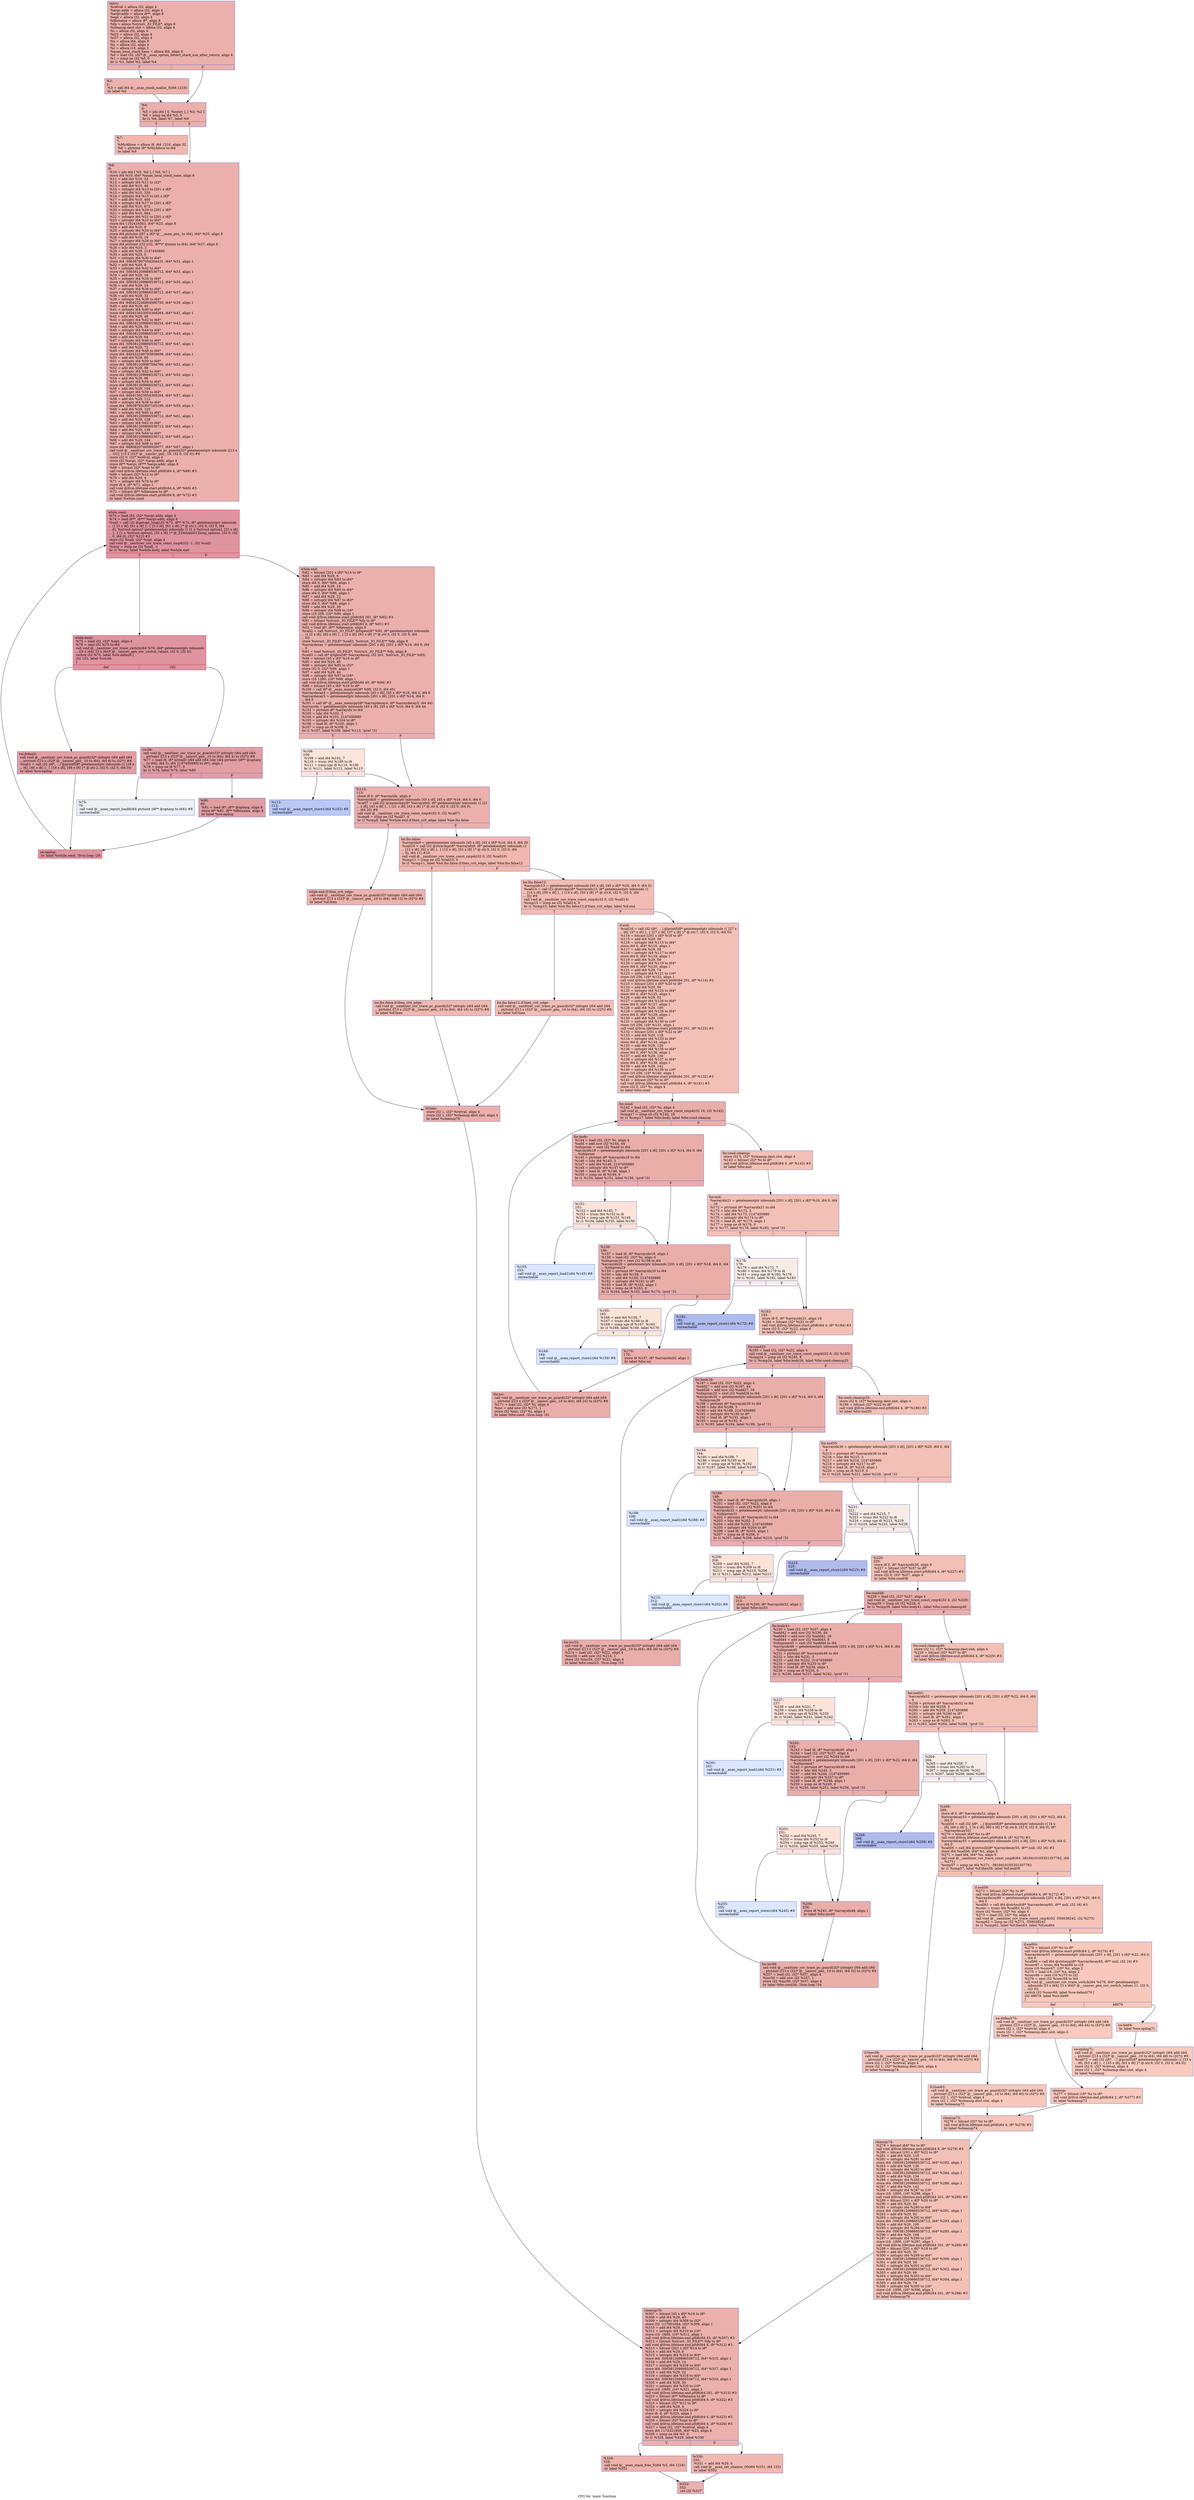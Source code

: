 digraph "CFG for 'main' function" {
	label="CFG for 'main' function";

	Node0x55fb2884a5c0 [shape=record,color="#3d50c3ff", style=filled, fillcolor="#d24b4070",label="{entry:\l  %retval = alloca i32, align 4\l  %argc.addr = alloca i32, align 4\l  %argv.addr = alloca i8**, align 8\l  %opt = alloca i32, align 4\l  %filename = alloca i8*, align 8\l  %fp = alloca %struct._IO_FILE*, align 8\l  %cleanup.dest.slot = alloca i32, align 4\l  %i = alloca i32, align 4\l  %i22 = alloca i32, align 4\l  %i37 = alloca i32, align 4\l  %x = alloca i64, align 8\l  %y = alloca i32, align 4\l  %z = alloca i16, align 2\l  %asan_local_stack_base = alloca i64, align 8\l  %0 = load i32, i32* @__asan_option_detect_stack_use_after_return, align 4\l  %1 = icmp ne i32 %0, 0\l  br i1 %1, label %2, label %4\l|{<s0>T|<s1>F}}"];
	Node0x55fb2884a5c0:s0 -> Node0x55fb2884b180;
	Node0x55fb2884a5c0:s1 -> Node0x55fb2884b1d0;
	Node0x55fb2884b180 [shape=record,color="#3d50c3ff", style=filled, fillcolor="#d6524470",label="{%2:\l2:                                                \l  %3 = call i64 @__asan_stack_malloc_5(i64 1216)\l  br label %4\l}"];
	Node0x55fb2884b180 -> Node0x55fb2884b1d0;
	Node0x55fb2884b1d0 [shape=record,color="#3d50c3ff", style=filled, fillcolor="#d24b4070",label="{%4:\l4:                                                \l  %5 = phi i64 [ 0, %entry ], [ %3, %2 ]\l  %6 = icmp eq i64 %5, 0\l  br i1 %6, label %7, label %9\l|{<s0>T|<s1>F}}"];
	Node0x55fb2884b1d0:s0 -> Node0x55fb2884b6b0;
	Node0x55fb2884b1d0:s1 -> Node0x55fb2884b700;
	Node0x55fb2884b6b0 [shape=record,color="#3d50c3ff", style=filled, fillcolor="#dc5d4a70",label="{%7:\l7:                                                \l  %MyAlloca = alloca i8, i64 1216, align 32\l  %8 = ptrtoint i8* %MyAlloca to i64\l  br label %9\l}"];
	Node0x55fb2884b6b0 -> Node0x55fb2884b700;
	Node0x55fb2884b700 [shape=record,color="#3d50c3ff", style=filled, fillcolor="#d24b4070",label="{%9:\l9:                                                \l  %10 = phi i64 [ %5, %4 ], [ %8, %7 ]\l  store i64 %10, i64* %asan_local_stack_base, align 8\l  %11 = add i64 %10, 32\l  %12 = inttoptr i64 %11 to i32*\l  %13 = add i64 %10, 48\l  %14 = inttoptr i64 %13 to [201 x i8]*\l  %15 = add i64 %10, 320\l  %16 = inttoptr i64 %15 to [45 x i8]*\l  %17 = add i64 %10, 400\l  %18 = inttoptr i64 %17 to [201 x i8]*\l  %19 = add i64 %10, 672\l  %20 = inttoptr i64 %19 to [201 x i8]*\l  %21 = add i64 %10, 944\l  %22 = inttoptr i64 %21 to [201 x i8]*\l  %23 = inttoptr i64 %10 to i64*\l  store i64 1102416563, i64* %23, align 8\l  %24 = add i64 %10, 8\l  %25 = inttoptr i64 %24 to i64*\l  store i64 ptrtoint ([87 x i8]* @___asan_gen_ to i64), i64* %25, align 8\l  %26 = add i64 %10, 16\l  %27 = inttoptr i64 %26 to i64*\l  store i64 ptrtoint (i32 (i32, i8**)* @main to i64), i64* %27, align 8\l  %28 = lshr i64 %10, 3\l  %29 = add i64 %28, 2147450880\l  %30 = add i64 %29, 0\l  %31 = inttoptr i64 %30 to i64*\l  store i64 -506387807054204431, i64* %31, align 1\l  %32 = add i64 %29, 8\l  %33 = inttoptr i64 %32 to i64*\l  store i64 -506381209866536712, i64* %33, align 1\l  %34 = add i64 %29, 16\l  %35 = inttoptr i64 %34 to i64*\l  store i64 -506381209866536712, i64* %35, align 1\l  %36 = add i64 %29, 24\l  %37 = inttoptr i64 %36 to i64*\l  store i64 -506381209866536712, i64* %37, align 1\l  %38 = add i64 %29, 32\l  %39 = inttoptr i64 %38 to i64*\l  store i64 -940422246894996750, i64* %39, align 1\l  %40 = add i64 %29, 40\l  %41 = inttoptr i64 %40 to i64*\l  store i64 -940415623954368264, i64* %41, align 1\l  %42 = add i64 %29, 48\l  %43 = inttoptr i64 %42 to i64*\l  store i64 -506381209866538254, i64* %43, align 1\l  %44 = add i64 %29, 56\l  %45 = inttoptr i64 %44 to i64*\l  store i64 -506381209866536712, i64* %45, align 1\l  %46 = add i64 %29, 64\l  %47 = inttoptr i64 %46 to i64*\l  store i64 -506381209866536712, i64* %47, align 1\l  %48 = add i64 %29, 72\l  %49 = inttoptr i64 %48 to i64*\l  store i64 -940422246793938696, i64* %49, align 1\l  %50 = add i64 %29, 80\l  %51 = inttoptr i64 %50 to i64*\l  store i64 -506381209967594766, i64* %51, align 1\l  %52 = add i64 %29, 88\l  %53 = inttoptr i64 %52 to i64*\l  store i64 -506381209866536712, i64* %53, align 1\l  %54 = add i64 %29, 96\l  %55 = inttoptr i64 %54 to i64*\l  store i64 -506381209866536712, i64* %55, align 1\l  %56 = add i64 %29, 104\l  %57 = inttoptr i64 %56 to i64*\l  store i64 -940415623954368264, i64* %57, align 1\l  %58 = add i64 %29, 112\l  %59 = inttoptr i64 %58 to i64*\l  store i64 -506387832807165198, i64* %59, align 1\l  %60 = add i64 %29, 120\l  %61 = inttoptr i64 %60 to i64*\l  store i64 -506381209866536712, i64* %61, align 1\l  %62 = add i64 %29, 128\l  %63 = inttoptr i64 %62 to i64*\l  store i64 -506381209866536712, i64* %63, align 1\l  %64 = add i64 %29, 136\l  %65 = inttoptr i64 %64 to i64*\l  store i64 -506381209866536712, i64* %65, align 1\l  %66 = add i64 %29, 144\l  %67 = inttoptr i64 %66 to i64*\l  store i64 -868082074056920077, i64* %67, align 1\l  call void @__sanitizer_cov_trace_pc_guard(i32* getelementptr inbounds ([13 x\l... i32], [13 x i32]* @__sancov_gen_.10, i32 0, i32 0)) #8\l  store i32 0, i32* %retval, align 4\l  store i32 %argc, i32* %argc.addr, align 4\l  store i8** %argv, i8*** %argv.addr, align 8\l  %68 = bitcast i32* %opt to i8*\l  call void @llvm.lifetime.start.p0i8(i64 4, i8* %68) #3\l  %69 = bitcast i32* %12 to i8*\l  %70 = add i64 %29, 4\l  %71 = inttoptr i64 %70 to i8*\l  store i8 4, i8* %71, align 1\l  call void @llvm.lifetime.start.p0i8(i64 4, i8* %69) #3\l  %72 = bitcast i8** %filename to i8*\l  call void @llvm.lifetime.start.p0i8(i64 8, i8* %72) #3\l  br label %while.cond\l}"];
	Node0x55fb2884b700 -> Node0x55fb288509b0;
	Node0x55fb288509b0 [shape=record,color="#b70d28ff", style=filled, fillcolor="#b70d2870",label="{while.cond:                                       \l  %73 = load i32, i32* %argc.addr, align 4\l  %74 = load i8**, i8*** %argv.addr, align 8\l  %call = call i32 @getopt_long(i32 %73, i8** %74, i8* getelementptr inbounds\l... (\{ [3 x i8], [61 x i8] \}, \{ [3 x i8], [61 x i8] \}* @.str.1, i32 0, i32 0, i64\l... 0), %struct.option* getelementptr inbounds (\{ [1 x %struct.option], [32 x i8]\l... \}, \{ [1 x %struct.option], [32 x i8] \}* @_ZZ4mainE12long_options, i32 0, i32\l... 0, i64 0), i32* %12) #3\l  store i32 %call, i32* %opt, align 4\l  call void @__sanitizer_cov_trace_const_cmp4(i32 -1, i32 %call)\l  %cmp = icmp ne i32 %call, -1\l  br i1 %cmp, label %while.body, label %while.end\l|{<s0>T|<s1>F}}"];
	Node0x55fb288509b0:s0 -> Node0x55fb28851bb0;
	Node0x55fb288509b0:s1 -> Node0x55fb28851c60;
	Node0x55fb28851bb0 [shape=record,color="#b70d28ff", style=filled, fillcolor="#b70d2870",label="{while.body:                                       \l  %75 = load i32, i32* %opt, align 4\l  %76 = zext i32 %75 to i64\l  call void @__sanitizer_cov_trace_switch(i64 %76, i64* getelementptr inbounds\l... ([3 x i64], [3 x i64]* @__sancov_gen_cov_switch_values, i32 0, i32 0))\l  switch i32 %75, label %sw.default [\l    i32 102, label %sw.bb\l  ]\l|{<s0>def|<s1>102}}"];
	Node0x55fb28851bb0:s0 -> Node0x55fb288521f0;
	Node0x55fb28851bb0:s1 -> Node0x55fb288522a0;
	Node0x55fb288522a0 [shape=record,color="#3d50c3ff", style=filled, fillcolor="#be242e70",label="{sw.bb:                                            \l  call void @__sanitizer_cov_trace_pc_guard(i32* inttoptr (i64 add (i64\l... ptrtoint ([13 x i32]* @__sancov_gen_.10 to i64), i64 4) to i32*)) #8\l  %77 = load i8, i8* inttoptr (i64 add (i64 lshr (i64 ptrtoint (i8** @optarg\l... to i64), i64 3), i64 2147450880) to i8*), align 1\l  %78 = icmp ne i8 %77, 0\l  br i1 %78, label %79, label %80\l|{<s0>T|<s1>F}}"];
	Node0x55fb288522a0:s0 -> Node0x55fb28852bb0;
	Node0x55fb288522a0:s1 -> Node0x55fb28852c40;
	Node0x55fb28852bb0 [shape=record,color="#3d50c3ff", style=filled, fillcolor="#d4dbe670",label="{%79:\l79:                                               \l  call void @__asan_report_load8(i64 ptrtoint (i8** @optarg to i64)) #8\l  unreachable\l}"];
	Node0x55fb28852c40 [shape=record,color="#3d50c3ff", style=filled, fillcolor="#be242e70",label="{%80:\l80:                                               \l  %81 = load i8*, i8** @optarg, align 8\l  store i8* %81, i8** %filename, align 8\l  br label %sw.epilog\l}"];
	Node0x55fb28852c40 -> Node0x55fb28853120;
	Node0x55fb288521f0 [shape=record,color="#3d50c3ff", style=filled, fillcolor="#be242e70",label="{sw.default:                                       \l  call void @__sanitizer_cov_trace_pc_guard(i32* inttoptr (i64 add (i64\l... ptrtoint ([13 x i32]* @__sancov_gen_.10 to i64), i64 8) to i32*)) #8\l  %call1 = call i32 (i8*, ...) @printf(i8* getelementptr inbounds (\{ [18 x\l... i8], [46 x i8] \}, \{ [18 x i8], [46 x i8] \}* @.str.2, i32 0, i32 0, i64 0))\l  br label %sw.epilog\l}"];
	Node0x55fb288521f0 -> Node0x55fb28853120;
	Node0x55fb28853120 [shape=record,color="#b70d28ff", style=filled, fillcolor="#b70d2870",label="{sw.epilog:                                        \l  br label %while.cond, !llvm.loop !29\l}"];
	Node0x55fb28853120 -> Node0x55fb288509b0;
	Node0x55fb28851c60 [shape=record,color="#3d50c3ff", style=filled, fillcolor="#d24b4070",label="{while.end:                                        \l  %82 = bitcast [201 x i8]* %14 to i8*\l  %83 = add i64 %29, 6\l  %84 = inttoptr i64 %83 to i64*\l  store i64 0, i64* %84, align 1\l  %85 = add i64 %29, 14\l  %86 = inttoptr i64 %85 to i64*\l  store i64 0, i64* %86, align 1\l  %87 = add i64 %29, 22\l  %88 = inttoptr i64 %87 to i64*\l  store i64 0, i64* %88, align 1\l  %89 = add i64 %29, 30\l  %90 = inttoptr i64 %89 to i16*\l  store i16 256, i16* %90, align 1\l  call void @llvm.lifetime.start.p0i8(i64 201, i8* %82) #3\l  %91 = bitcast %struct._IO_FILE** %fp to i8*\l  call void @llvm.lifetime.start.p0i8(i64 8, i8* %91) #3\l  %92 = load i8*, i8** %filename, align 8\l  %call2 = call %struct._IO_FILE* @fopen(i8* %92, i8* getelementptr inbounds\l... (\{ [2 x i8], [62 x i8] \}, \{ [2 x i8], [62 x i8] \}* @.str.3, i32 0, i32 0, i64\l... 0))\l  store %struct._IO_FILE* %call2, %struct._IO_FILE** %fp, align 8\l  %arraydecay = getelementptr inbounds [201 x i8], [201 x i8]* %14, i64 0, i64\l... 0\l  %93 = load %struct._IO_FILE*, %struct._IO_FILE** %fp, align 8\l  %call3 = call i8* @fgets(i8* %arraydecay, i32 201, %struct._IO_FILE* %93)\l  %94 = bitcast [45 x i8]* %16 to i8*\l  %95 = add i64 %29, 40\l  %96 = inttoptr i64 %95 to i32*\l  store i32 0, i32* %96, align 1\l  %97 = add i64 %29, 44\l  %98 = inttoptr i64 %97 to i16*\l  store i16 1280, i16* %98, align 1\l  call void @llvm.lifetime.start.p0i8(i64 45, i8* %94) #3\l  %99 = bitcast [45 x i8]* %16 to i8*\l  %100 = call i8* @__asan_memset(i8* %99, i32 0, i64 45)\l  %arraydecay4 = getelementptr inbounds [45 x i8], [45 x i8]* %16, i64 0, i64 0\l  %arraydecay5 = getelementptr inbounds [201 x i8], [201 x i8]* %14, i64 0,\l... i64 0\l  %101 = call i8* @__asan_memcpy(i8* %arraydecay4, i8* %arraydecay5, i64 44)\l  %arrayidx = getelementptr inbounds [45 x i8], [45 x i8]* %16, i64 0, i64 44\l  %102 = ptrtoint i8* %arrayidx to i64\l  %103 = lshr i64 %102, 3\l  %104 = add i64 %103, 2147450880\l  %105 = inttoptr i64 %104 to i8*\l  %106 = load i8, i8* %105, align 1\l  %107 = icmp ne i8 %106, 0\l  br i1 %107, label %108, label %113, !prof !31\l|{<s0>T|<s1>F}}"];
	Node0x55fb28851c60:s0 -> Node0x55fb28855810;
	Node0x55fb28851c60:s1 -> Node0x55fb288558a0;
	Node0x55fb28855810 [shape=record,color="#3d50c3ff", style=filled, fillcolor="#f5c1a970",label="{%108:\l108:                                              \l  %109 = and i64 %102, 7\l  %110 = trunc i64 %109 to i8\l  %111 = icmp sge i8 %110, %106\l  br i1 %111, label %112, label %113\l|{<s0>T|<s1>F}}"];
	Node0x55fb28855810:s0 -> Node0x55fb28855ca0;
	Node0x55fb28855810:s1 -> Node0x55fb288558a0;
	Node0x55fb28855ca0 [shape=record,color="#3d50c3ff", style=filled, fillcolor="#6282ea70",label="{%112:\l112:                                              \l  call void @__asan_report_store1(i64 %102) #8\l  unreachable\l}"];
	Node0x55fb288558a0 [shape=record,color="#3d50c3ff", style=filled, fillcolor="#d24b4070",label="{%113:\l113:                                              \l  store i8 0, i8* %arrayidx, align 4\l  %arrayidx6 = getelementptr inbounds [45 x i8], [45 x i8]* %16, i64 0, i64 0\l  %call7 = call i32 @memcmp(i8* %arrayidx6, i8* getelementptr inbounds (\{ [21\l... x i8], [43 x i8] \}, \{ [21 x i8], [43 x i8] \}* @.str.4, i32 0, i32 0, i64 0),\l... i64 20) #9\l  call void @__sanitizer_cov_trace_const_cmp4(i32 0, i32 %call7)\l  %cmp8 = icmp ne i32 %call7, 0\l  br i1 %cmp8, label %while.end.if.then_crit_edge, label %lor.lhs.false\l|{<s0>T|<s1>F}}"];
	Node0x55fb288558a0:s0 -> Node0x55fb288566c0;
	Node0x55fb288558a0:s1 -> Node0x55fb28856770;
	Node0x55fb288566c0 [shape=record,color="#3d50c3ff", style=filled, fillcolor="#d6524470",label="{while.end.if.then_crit_edge:                      \l  call void @__sanitizer_cov_trace_pc_guard(i32* inttoptr (i64 add (i64\l... ptrtoint ([13 x i32]* @__sancov_gen_.10 to i64), i64 12) to i32*)) #8\l  br label %if.then\l}"];
	Node0x55fb288566c0 -> Node0x55fb28856a70;
	Node0x55fb28856770 [shape=record,color="#3d50c3ff", style=filled, fillcolor="#dc5d4a70",label="{lor.lhs.false:                                    \l  %arrayidx9 = getelementptr inbounds [45 x i8], [45 x i8]* %16, i64 0, i64 20\l  %call10 = call i32 @strncmp(i8* %arrayidx9, i8* getelementptr inbounds (\{\l... [12 x i8], [52 x i8] \}, \{ [12 x i8], [52 x i8] \}* @.str.5, i32 0, i32 0, i64\l... 0), i64 11) #10\l  call void @__sanitizer_cov_trace_const_cmp4(i32 0, i32 %call10)\l  %cmp11 = icmp ne i32 %call10, 0\l  br i1 %cmp11, label %lor.lhs.false.if.then_crit_edge, label %lor.lhs.false12\l|{<s0>T|<s1>F}}"];
	Node0x55fb28856770:s0 -> Node0x55fb28857050;
	Node0x55fb28856770:s1 -> Node0x55fb28857140;
	Node0x55fb28857050 [shape=record,color="#3d50c3ff", style=filled, fillcolor="#de614d70",label="{lor.lhs.false.if.then_crit_edge:                  \l  call void @__sanitizer_cov_trace_pc_guard(i32* inttoptr (i64 add (i64\l... ptrtoint ([13 x i32]* @__sancov_gen_.10 to i64), i64 16) to i32*)) #8\l  br label %if.then\l}"];
	Node0x55fb28857050 -> Node0x55fb28856a70;
	Node0x55fb28857140 [shape=record,color="#3d50c3ff", style=filled, fillcolor="#e1675170",label="{lor.lhs.false12:                                  \l  %arrayidx13 = getelementptr inbounds [45 x i8], [45 x i8]* %16, i64 0, i64 31\l  %call14 = call i32 @strcmp(i8* %arrayidx13, i8* getelementptr inbounds (\{\l... [14 x i8], [50 x i8] \}, \{ [14 x i8], [50 x i8] \}* @.str.6, i32 0, i32 0, i64\l... 0)) #9\l  call void @__sanitizer_cov_trace_const_cmp4(i32 0, i32 %call14)\l  %cmp15 = icmp ne i32 %call14, 0\l  br i1 %cmp15, label %lor.lhs.false12.if.then_crit_edge, label %if.end\l|{<s0>T|<s1>F}}"];
	Node0x55fb28857140:s0 -> Node0x55fb28857a50;
	Node0x55fb28857140:s1 -> Node0x55fb28857b40;
	Node0x55fb28857a50 [shape=record,color="#3d50c3ff", style=filled, fillcolor="#e36c5570",label="{lor.lhs.false12.if.then_crit_edge:                \l  call void @__sanitizer_cov_trace_pc_guard(i32* inttoptr (i64 add (i64\l... ptrtoint ([13 x i32]* @__sancov_gen_.10 to i64), i64 20) to i32*)) #8\l  br label %if.then\l}"];
	Node0x55fb28857a50 -> Node0x55fb28856a70;
	Node0x55fb28856a70 [shape=record,color="#3d50c3ff", style=filled, fillcolor="#d24b4070",label="{if.then:                                          \l  store i32 1, i32* %retval, align 4\l  store i32 1, i32* %cleanup.dest.slot, align 4\l  br label %cleanup78\l}"];
	Node0x55fb28856a70 -> Node0x55fb28858620;
	Node0x55fb28857b40 [shape=record,color="#3d50c3ff", style=filled, fillcolor="#e5705870",label="{if.end:                                           \l  %call16 = call i32 (i8*, ...) @printf(i8* getelementptr inbounds (\{ [27 x\l... i8], [37 x i8] \}, \{ [27 x i8], [37 x i8] \}* @.str.7, i32 0, i32 0, i64 0))\l  %114 = bitcast [201 x i8]* %18 to i8*\l  %115 = add i64 %29, 50\l  %116 = inttoptr i64 %115 to i64*\l  store i64 0, i64* %116, align 1\l  %117 = add i64 %29, 58\l  %118 = inttoptr i64 %117 to i64*\l  store i64 0, i64* %118, align 1\l  %119 = add i64 %29, 66\l  %120 = inttoptr i64 %119 to i64*\l  store i64 0, i64* %120, align 1\l  %121 = add i64 %29, 74\l  %122 = inttoptr i64 %121 to i16*\l  store i16 256, i16* %122, align 1\l  call void @llvm.lifetime.start.p0i8(i64 201, i8* %114) #3\l  %123 = bitcast [201 x i8]* %20 to i8*\l  %124 = add i64 %29, 84\l  %125 = inttoptr i64 %124 to i64*\l  store i64 0, i64* %125, align 1\l  %126 = add i64 %29, 92\l  %127 = inttoptr i64 %126 to i64*\l  store i64 0, i64* %127, align 1\l  %128 = add i64 %29, 100\l  %129 = inttoptr i64 %128 to i64*\l  store i64 0, i64* %129, align 1\l  %130 = add i64 %29, 108\l  %131 = inttoptr i64 %130 to i16*\l  store i16 256, i16* %131, align 1\l  call void @llvm.lifetime.start.p0i8(i64 201, i8* %123) #3\l  %132 = bitcast [201 x i8]* %22 to i8*\l  %133 = add i64 %29, 118\l  %134 = inttoptr i64 %133 to i64*\l  store i64 0, i64* %134, align 1\l  %135 = add i64 %29, 126\l  %136 = inttoptr i64 %135 to i64*\l  store i64 0, i64* %136, align 1\l  %137 = add i64 %29, 134\l  %138 = inttoptr i64 %137 to i64*\l  store i64 0, i64* %138, align 1\l  %139 = add i64 %29, 142\l  %140 = inttoptr i64 %139 to i16*\l  store i16 256, i16* %140, align 1\l  call void @llvm.lifetime.start.p0i8(i64 201, i8* %132) #3\l  %141 = bitcast i32* %i to i8*\l  call void @llvm.lifetime.start.p0i8(i64 4, i8* %141) #3\l  store i32 0, i32* %i, align 4\l  br label %for.cond\l}"];
	Node0x55fb28857b40 -> Node0x55fb2885b8b0;
	Node0x55fb2885b8b0 [shape=record,color="#3d50c3ff", style=filled, fillcolor="#d0473d70",label="{for.cond:                                         \l  %142 = load i32, i32* %i, align 4\l  call void @__sanitizer_cov_trace_const_cmp4(i32 16, i32 %142)\l  %cmp17 = icmp slt i32 %142, 16\l  br i1 %cmp17, label %for.body, label %for.cond.cleanup\l|{<s0>T|<s1>F}}"];
	Node0x55fb2885b8b0:s0 -> Node0x55fb2885bbe0;
	Node0x55fb2885b8b0:s1 -> Node0x55fb2885bc30;
	Node0x55fb2885bc30 [shape=record,color="#3d50c3ff", style=filled, fillcolor="#e5705870",label="{for.cond.cleanup:                                 \l  store i32 5, i32* %cleanup.dest.slot, align 4\l  %143 = bitcast i32* %i to i8*\l  call void @llvm.lifetime.end.p0i8(i64 4, i8* %143) #3\l  br label %for.end\l}"];
	Node0x55fb2885bc30 -> Node0x55fb2885c160;
	Node0x55fb2885bbe0 [shape=record,color="#3d50c3ff", style=filled, fillcolor="#d0473d70",label="{for.body:                                         \l  %144 = load i32, i32* %i, align 4\l  %add = add nsw i32 %144, 44\l  %idxprom = sext i32 %add to i64\l  %arrayidx18 = getelementptr inbounds [201 x i8], [201 x i8]* %14, i64 0, i64\l... %idxprom\l  %145 = ptrtoint i8* %arrayidx18 to i64\l  %146 = lshr i64 %145, 3\l  %147 = add i64 %146, 2147450880\l  %148 = inttoptr i64 %147 to i8*\l  %149 = load i8, i8* %148, align 1\l  %150 = icmp ne i8 %149, 0\l  br i1 %150, label %151, label %156, !prof !31\l|{<s0>T|<s1>F}}"];
	Node0x55fb2885bbe0:s0 -> Node0x55fb2885c7f0;
	Node0x55fb2885bbe0:s1 -> Node0x55fb2885c880;
	Node0x55fb2885c7f0 [shape=record,color="#3d50c3ff", style=filled, fillcolor="#f6bfa670",label="{%151:\l151:                                              \l  %152 = and i64 %145, 7\l  %153 = trunc i64 %152 to i8\l  %154 = icmp sge i8 %153, %149\l  br i1 %154, label %155, label %156\l|{<s0>T|<s1>F}}"];
	Node0x55fb2885c7f0:s0 -> Node0x55fb2885d160;
	Node0x55fb2885c7f0:s1 -> Node0x55fb2885c880;
	Node0x55fb2885d160 [shape=record,color="#3d50c3ff", style=filled, fillcolor="#aec9fc70",label="{%155:\l155:                                              \l  call void @__asan_report_load1(i64 %145) #8\l  unreachable\l}"];
	Node0x55fb2885c880 [shape=record,color="#3d50c3ff", style=filled, fillcolor="#d0473d70",label="{%156:\l156:                                              \l  %157 = load i8, i8* %arrayidx18, align 1\l  %158 = load i32, i32* %i, align 4\l  %idxprom19 = sext i32 %158 to i64\l  %arrayidx20 = getelementptr inbounds [201 x i8], [201 x i8]* %18, i64 0, i64\l... %idxprom19\l  %159 = ptrtoint i8* %arrayidx20 to i64\l  %160 = lshr i64 %159, 3\l  %161 = add i64 %160, 2147450880\l  %162 = inttoptr i64 %161 to i8*\l  %163 = load i8, i8* %162, align 1\l  %164 = icmp ne i8 %163, 0\l  br i1 %164, label %165, label %170, !prof !31\l|{<s0>T|<s1>F}}"];
	Node0x55fb2885c880:s0 -> Node0x55fb2885da60;
	Node0x55fb2885c880:s1 -> Node0x55fb2885dab0;
	Node0x55fb2885da60 [shape=record,color="#3d50c3ff", style=filled, fillcolor="#f6bfa670",label="{%165:\l165:                                              \l  %166 = and i64 %159, 7\l  %167 = trunc i64 %166 to i8\l  %168 = icmp sge i8 %167, %163\l  br i1 %168, label %169, label %170\l|{<s0>T|<s1>F}}"];
	Node0x55fb2885da60:s0 -> Node0x55fb2885dd40;
	Node0x55fb2885da60:s1 -> Node0x55fb2885dab0;
	Node0x55fb2885dd40 [shape=record,color="#3d50c3ff", style=filled, fillcolor="#aec9fc70",label="{%169:\l169:                                              \l  call void @__asan_report_store1(i64 %159) #8\l  unreachable\l}"];
	Node0x55fb2885dab0 [shape=record,color="#3d50c3ff", style=filled, fillcolor="#d0473d70",label="{%170:\l170:                                              \l  store i8 %157, i8* %arrayidx20, align 1\l  br label %for.inc\l}"];
	Node0x55fb2885dab0 -> Node0x55fb2885e090;
	Node0x55fb2885e090 [shape=record,color="#3d50c3ff", style=filled, fillcolor="#d0473d70",label="{for.inc:                                          \l  call void @__sanitizer_cov_trace_pc_guard(i32* inttoptr (i64 add (i64\l... ptrtoint ([13 x i32]* @__sancov_gen_.10 to i64), i64 24) to i32*)) #8\l  %171 = load i32, i32* %i, align 4\l  %inc = add nsw i32 %171, 1\l  store i32 %inc, i32* %i, align 4\l  br label %for.cond, !llvm.loop !32\l}"];
	Node0x55fb2885e090 -> Node0x55fb2885b8b0;
	Node0x55fb2885c160 [shape=record,color="#3d50c3ff", style=filled, fillcolor="#e5705870",label="{for.end:                                          \l  %arrayidx21 = getelementptr inbounds [201 x i8], [201 x i8]* %18, i64 0, i64\l... 16\l  %172 = ptrtoint i8* %arrayidx21 to i64\l  %173 = lshr i64 %172, 3\l  %174 = add i64 %173, 2147450880\l  %175 = inttoptr i64 %174 to i8*\l  %176 = load i8, i8* %175, align 1\l  %177 = icmp ne i8 %176, 0\l  br i1 %177, label %178, label %183, !prof !31\l|{<s0>T|<s1>F}}"];
	Node0x55fb2885c160:s0 -> Node0x55fb2885e9b0;
	Node0x55fb2885c160:s1 -> Node0x55fb2885ea40;
	Node0x55fb2885e9b0 [shape=record,color="#3d50c3ff", style=filled, fillcolor="#ecd3c570",label="{%178:\l178:                                              \l  %179 = and i64 %172, 7\l  %180 = trunc i64 %179 to i8\l  %181 = icmp sge i8 %180, %176\l  br i1 %181, label %182, label %183\l|{<s0>T|<s1>F}}"];
	Node0x55fb2885e9b0:s0 -> Node0x55fb2885ed10;
	Node0x55fb2885e9b0:s1 -> Node0x55fb2885ea40;
	Node0x55fb2885ed10 [shape=record,color="#3d50c3ff", style=filled, fillcolor="#4c66d670",label="{%182:\l182:                                              \l  call void @__asan_report_store1(i64 %172) #8\l  unreachable\l}"];
	Node0x55fb2885ea40 [shape=record,color="#3d50c3ff", style=filled, fillcolor="#e5705870",label="{%183:\l183:                                              \l  store i8 0, i8* %arrayidx21, align 16\l  %184 = bitcast i32* %i22 to i8*\l  call void @llvm.lifetime.start.p0i8(i64 4, i8* %184) #3\l  store i32 0, i32* %i22, align 4\l  br label %for.cond23\l}"];
	Node0x55fb2885ea40 -> Node0x55fb2885f270;
	Node0x55fb2885f270 [shape=record,color="#3d50c3ff", style=filled, fillcolor="#d0473d70",label="{for.cond23:                                       \l  %185 = load i32, i32* %i22, align 4\l  call void @__sanitizer_cov_trace_const_cmp4(i32 8, i32 %185)\l  %cmp24 = icmp slt i32 %185, 8\l  br i1 %cmp24, label %for.body26, label %for.cond.cleanup25\l|{<s0>T|<s1>F}}"];
	Node0x55fb2885f270:s0 -> Node0x55fb2885f5a0;
	Node0x55fb2885f270:s1 -> Node0x55fb2885f5f0;
	Node0x55fb2885f5f0 [shape=record,color="#3d50c3ff", style=filled, fillcolor="#e5705870",label="{for.cond.cleanup25:                               \l  store i32 8, i32* %cleanup.dest.slot, align 4\l  %186 = bitcast i32* %i22 to i8*\l  call void @llvm.lifetime.end.p0i8(i64 4, i8* %186) #3\l  br label %for.end35\l}"];
	Node0x55fb2885f5f0 -> Node0x55fb2885fa30;
	Node0x55fb2885f5a0 [shape=record,color="#3d50c3ff", style=filled, fillcolor="#d0473d70",label="{for.body26:                                       \l  %187 = load i32, i32* %i22, align 4\l  %add27 = add nsw i32 %187, 44\l  %add28 = add nsw i32 %add27, 16\l  %idxprom29 = sext i32 %add28 to i64\l  %arrayidx30 = getelementptr inbounds [201 x i8], [201 x i8]* %14, i64 0, i64\l... %idxprom29\l  %188 = ptrtoint i8* %arrayidx30 to i64\l  %189 = lshr i64 %188, 3\l  %190 = add i64 %189, 2147450880\l  %191 = inttoptr i64 %190 to i8*\l  %192 = load i8, i8* %191, align 1\l  %193 = icmp ne i8 %192, 0\l  br i1 %193, label %194, label %199, !prof !31\l|{<s0>T|<s1>F}}"];
	Node0x55fb2885f5a0:s0 -> Node0x55fb288600b0;
	Node0x55fb2885f5a0:s1 -> Node0x55fb28860100;
	Node0x55fb288600b0 [shape=record,color="#3d50c3ff", style=filled, fillcolor="#f6bfa670",label="{%194:\l194:                                              \l  %195 = and i64 %188, 7\l  %196 = trunc i64 %195 to i8\l  %197 = icmp sge i8 %196, %192\l  br i1 %197, label %198, label %199\l|{<s0>T|<s1>F}}"];
	Node0x55fb288600b0:s0 -> Node0x55fb28860390;
	Node0x55fb288600b0:s1 -> Node0x55fb28860100;
	Node0x55fb28860390 [shape=record,color="#3d50c3ff", style=filled, fillcolor="#aec9fc70",label="{%198:\l198:                                              \l  call void @__asan_report_load1(i64 %188) #8\l  unreachable\l}"];
	Node0x55fb28860100 [shape=record,color="#3d50c3ff", style=filled, fillcolor="#d0473d70",label="{%199:\l199:                                              \l  %200 = load i8, i8* %arrayidx30, align 1\l  %201 = load i32, i32* %i22, align 4\l  %idxprom31 = sext i32 %201 to i64\l  %arrayidx32 = getelementptr inbounds [201 x i8], [201 x i8]* %20, i64 0, i64\l... %idxprom31\l  %202 = ptrtoint i8* %arrayidx32 to i64\l  %203 = lshr i64 %202, 3\l  %204 = add i64 %203, 2147450880\l  %205 = inttoptr i64 %204 to i8*\l  %206 = load i8, i8* %205, align 1\l  %207 = icmp ne i8 %206, 0\l  br i1 %207, label %208, label %213, !prof !31\l|{<s0>T|<s1>F}}"];
	Node0x55fb28860100:s0 -> Node0x55fb28860b80;
	Node0x55fb28860100:s1 -> Node0x55fb28860bd0;
	Node0x55fb28860b80 [shape=record,color="#3d50c3ff", style=filled, fillcolor="#f6bfa670",label="{%208:\l208:                                              \l  %209 = and i64 %202, 7\l  %210 = trunc i64 %209 to i8\l  %211 = icmp sge i8 %210, %206\l  br i1 %211, label %212, label %213\l|{<s0>T|<s1>F}}"];
	Node0x55fb28860b80:s0 -> Node0x55fb28860e60;
	Node0x55fb28860b80:s1 -> Node0x55fb28860bd0;
	Node0x55fb28860e60 [shape=record,color="#3d50c3ff", style=filled, fillcolor="#aec9fc70",label="{%212:\l212:                                              \l  call void @__asan_report_store1(i64 %202) #8\l  unreachable\l}"];
	Node0x55fb28860bd0 [shape=record,color="#3d50c3ff", style=filled, fillcolor="#d0473d70",label="{%213:\l213:                                              \l  store i8 %200, i8* %arrayidx32, align 1\l  br label %for.inc33\l}"];
	Node0x55fb28860bd0 -> Node0x55fb288611b0;
	Node0x55fb288611b0 [shape=record,color="#3d50c3ff", style=filled, fillcolor="#d0473d70",label="{for.inc33:                                        \l  call void @__sanitizer_cov_trace_pc_guard(i32* inttoptr (i64 add (i64\l... ptrtoint ([13 x i32]* @__sancov_gen_.10 to i64), i64 28) to i32*)) #8\l  %214 = load i32, i32* %i22, align 4\l  %inc34 = add nsw i32 %214, 1\l  store i32 %inc34, i32* %i22, align 4\l  br label %for.cond23, !llvm.loop !33\l}"];
	Node0x55fb288611b0 -> Node0x55fb2885f270;
	Node0x55fb2885fa30 [shape=record,color="#3d50c3ff", style=filled, fillcolor="#e5705870",label="{for.end35:                                        \l  %arrayidx36 = getelementptr inbounds [201 x i8], [201 x i8]* %20, i64 0, i64\l... 8\l  %215 = ptrtoint i8* %arrayidx36 to i64\l  %216 = lshr i64 %215, 3\l  %217 = add i64 %216, 2147450880\l  %218 = inttoptr i64 %217 to i8*\l  %219 = load i8, i8* %218, align 1\l  %220 = icmp ne i8 %219, 0\l  br i1 %220, label %221, label %226, !prof !31\l|{<s0>T|<s1>F}}"];
	Node0x55fb2885fa30:s0 -> Node0x55fb28861a80;
	Node0x55fb2885fa30:s1 -> Node0x55fb28861b10;
	Node0x55fb28861a80 [shape=record,color="#3d50c3ff", style=filled, fillcolor="#ecd3c570",label="{%221:\l221:                                              \l  %222 = and i64 %215, 7\l  %223 = trunc i64 %222 to i8\l  %224 = icmp sge i8 %223, %219\l  br i1 %224, label %225, label %226\l|{<s0>T|<s1>F}}"];
	Node0x55fb28861a80:s0 -> Node0x55fb28861de0;
	Node0x55fb28861a80:s1 -> Node0x55fb28861b10;
	Node0x55fb28861de0 [shape=record,color="#3d50c3ff", style=filled, fillcolor="#4c66d670",label="{%225:\l225:                                              \l  call void @__asan_report_store1(i64 %215) #8\l  unreachable\l}"];
	Node0x55fb28861b10 [shape=record,color="#3d50c3ff", style=filled, fillcolor="#e5705870",label="{%226:\l226:                                              \l  store i8 0, i8* %arrayidx36, align 8\l  %227 = bitcast i32* %i37 to i8*\l  call void @llvm.lifetime.start.p0i8(i64 4, i8* %227) #3\l  store i32 0, i32* %i37, align 4\l  br label %for.cond38\l}"];
	Node0x55fb28861b10 -> Node0x55fb28862370;
	Node0x55fb28862370 [shape=record,color="#3d50c3ff", style=filled, fillcolor="#d0473d70",label="{for.cond38:                                       \l  %228 = load i32, i32* %i37, align 4\l  call void @__sanitizer_cov_trace_const_cmp4(i32 4, i32 %228)\l  %cmp39 = icmp slt i32 %228, 4\l  br i1 %cmp39, label %for.body41, label %for.cond.cleanup40\l|{<s0>T|<s1>F}}"];
	Node0x55fb28862370:s0 -> Node0x55fb288626a0;
	Node0x55fb28862370:s1 -> Node0x55fb288626f0;
	Node0x55fb288626f0 [shape=record,color="#3d50c3ff", style=filled, fillcolor="#e5705870",label="{for.cond.cleanup40:                               \l  store i32 11, i32* %cleanup.dest.slot, align 4\l  %229 = bitcast i32* %i37 to i8*\l  call void @llvm.lifetime.end.p0i8(i64 4, i8* %229) #3\l  br label %for.end51\l}"];
	Node0x55fb288626f0 -> Node0x55fb28862b60;
	Node0x55fb288626a0 [shape=record,color="#3d50c3ff", style=filled, fillcolor="#d0473d70",label="{for.body41:                                       \l  %230 = load i32, i32* %i37, align 4\l  %add42 = add nsw i32 %230, 44\l  %add43 = add nsw i32 %add42, 16\l  %add44 = add nsw i32 %add43, 8\l  %idxprom45 = sext i32 %add44 to i64\l  %arrayidx46 = getelementptr inbounds [201 x i8], [201 x i8]* %14, i64 0, i64\l... %idxprom45\l  %231 = ptrtoint i8* %arrayidx46 to i64\l  %232 = lshr i64 %231, 3\l  %233 = add i64 %232, 2147450880\l  %234 = inttoptr i64 %233 to i8*\l  %235 = load i8, i8* %234, align 1\l  %236 = icmp ne i8 %235, 0\l  br i1 %236, label %237, label %242, !prof !31\l|{<s0>T|<s1>F}}"];
	Node0x55fb288626a0:s0 -> Node0x55fb28863290;
	Node0x55fb288626a0:s1 -> Node0x55fb288632e0;
	Node0x55fb28863290 [shape=record,color="#3d50c3ff", style=filled, fillcolor="#f6bfa670",label="{%237:\l237:                                              \l  %238 = and i64 %231, 7\l  %239 = trunc i64 %238 to i8\l  %240 = icmp sge i8 %239, %235\l  br i1 %240, label %241, label %242\l|{<s0>T|<s1>F}}"];
	Node0x55fb28863290:s0 -> Node0x55fb28863570;
	Node0x55fb28863290:s1 -> Node0x55fb288632e0;
	Node0x55fb28863570 [shape=record,color="#3d50c3ff", style=filled, fillcolor="#aec9fc70",label="{%241:\l241:                                              \l  call void @__asan_report_load1(i64 %231) #8\l  unreachable\l}"];
	Node0x55fb288632e0 [shape=record,color="#3d50c3ff", style=filled, fillcolor="#d0473d70",label="{%242:\l242:                                              \l  %243 = load i8, i8* %arrayidx46, align 1\l  %244 = load i32, i32* %i37, align 4\l  %idxprom47 = sext i32 %244 to i64\l  %arrayidx48 = getelementptr inbounds [201 x i8], [201 x i8]* %22, i64 0, i64\l... %idxprom47\l  %245 = ptrtoint i8* %arrayidx48 to i64\l  %246 = lshr i64 %245, 3\l  %247 = add i64 %246, 2147450880\l  %248 = inttoptr i64 %247 to i8*\l  %249 = load i8, i8* %248, align 1\l  %250 = icmp ne i8 %249, 0\l  br i1 %250, label %251, label %256, !prof !31\l|{<s0>T|<s1>F}}"];
	Node0x55fb288632e0:s0 -> Node0x55fb28863d60;
	Node0x55fb288632e0:s1 -> Node0x55fb28863db0;
	Node0x55fb28863d60 [shape=record,color="#3d50c3ff", style=filled, fillcolor="#f6bfa670",label="{%251:\l251:                                              \l  %252 = and i64 %245, 7\l  %253 = trunc i64 %252 to i8\l  %254 = icmp sge i8 %253, %249\l  br i1 %254, label %255, label %256\l|{<s0>T|<s1>F}}"];
	Node0x55fb28863d60:s0 -> Node0x55fb28864040;
	Node0x55fb28863d60:s1 -> Node0x55fb28863db0;
	Node0x55fb28864040 [shape=record,color="#3d50c3ff", style=filled, fillcolor="#aec9fc70",label="{%255:\l255:                                              \l  call void @__asan_report_store1(i64 %245) #8\l  unreachable\l}"];
	Node0x55fb28863db0 [shape=record,color="#3d50c3ff", style=filled, fillcolor="#d0473d70",label="{%256:\l256:                                              \l  store i8 %243, i8* %arrayidx48, align 1\l  br label %for.inc49\l}"];
	Node0x55fb28863db0 -> Node0x55fb2884c270;
	Node0x55fb2884c270 [shape=record,color="#3d50c3ff", style=filled, fillcolor="#d0473d70",label="{for.inc49:                                        \l  call void @__sanitizer_cov_trace_pc_guard(i32* inttoptr (i64 add (i64\l... ptrtoint ([13 x i32]* @__sancov_gen_.10 to i64), i64 32) to i32*)) #8\l  %257 = load i32, i32* %i37, align 4\l  %inc50 = add nsw i32 %257, 1\l  store i32 %inc50, i32* %i37, align 4\l  br label %for.cond38, !llvm.loop !34\l}"];
	Node0x55fb2884c270 -> Node0x55fb28862370;
	Node0x55fb28862b60 [shape=record,color="#3d50c3ff", style=filled, fillcolor="#e5705870",label="{for.end51:                                        \l  %arrayidx52 = getelementptr inbounds [201 x i8], [201 x i8]* %22, i64 0, i64\l... 4\l  %258 = ptrtoint i8* %arrayidx52 to i64\l  %259 = lshr i64 %258, 3\l  %260 = add i64 %259, 2147450880\l  %261 = inttoptr i64 %260 to i8*\l  %262 = load i8, i8* %261, align 1\l  %263 = icmp ne i8 %262, 0\l  br i1 %263, label %264, label %269, !prof !31\l|{<s0>T|<s1>F}}"];
	Node0x55fb28862b60:s0 -> Node0x55fb28865480;
	Node0x55fb28862b60:s1 -> Node0x55fb28865510;
	Node0x55fb28865480 [shape=record,color="#3d50c3ff", style=filled, fillcolor="#ecd3c570",label="{%264:\l264:                                              \l  %265 = and i64 %258, 7\l  %266 = trunc i64 %265 to i8\l  %267 = icmp sge i8 %266, %262\l  br i1 %267, label %268, label %269\l|{<s0>T|<s1>F}}"];
	Node0x55fb28865480:s0 -> Node0x55fb288657e0;
	Node0x55fb28865480:s1 -> Node0x55fb28865510;
	Node0x55fb288657e0 [shape=record,color="#3d50c3ff", style=filled, fillcolor="#4c66d670",label="{%268:\l268:                                              \l  call void @__asan_report_store1(i64 %258) #8\l  unreachable\l}"];
	Node0x55fb28865510 [shape=record,color="#3d50c3ff", style=filled, fillcolor="#e5705870",label="{%269:\l269:                                              \l  store i8 0, i8* %arrayidx52, align 4\l  %arraydecay53 = getelementptr inbounds [201 x i8], [201 x i8]* %22, i64 0,\l... i64 0\l  %call54 = call i32 (i8*, ...) @printf(i8* getelementptr inbounds (\{ [4 x\l... i8], [60 x i8] \}, \{ [4 x i8], [60 x i8] \}* @.str.8, i32 0, i32 0, i64 0), i8*\l... %arraydecay53)\l  %270 = bitcast i64* %x to i8*\l  call void @llvm.lifetime.start.p0i8(i64 8, i8* %270) #3\l  %arraydecay55 = getelementptr inbounds [201 x i8], [201 x i8]* %18, i64 0,\l... i64 0\l  %call56 = call i64 @strtoull(i8* %arraydecay55, i8** null, i32 16) #3\l  store i64 %call56, i64* %x, align 8\l  %271 = load i64, i64* %x, align 8\l  call void @__sanitizer_cov_trace_const_cmp8(i64 -3819410105351357762, i64\l... %271)\l  %cmp57 = icmp ne i64 %271, -3819410105351357762\l  br i1 %cmp57, label %if.then58, label %if.end59\l|{<s0>T|<s1>F}}"];
	Node0x55fb28865510:s0 -> Node0x55fb28858000;
	Node0x55fb28865510:s1 -> Node0x55fb288580b0;
	Node0x55fb28858000 [shape=record,color="#3d50c3ff", style=filled, fillcolor="#e97a5f70",label="{if.then58:                                        \l  call void @__sanitizer_cov_trace_pc_guard(i32* inttoptr (i64 add (i64\l... ptrtoint ([13 x i32]* @__sancov_gen_.10 to i64), i64 36) to i32*)) #8\l  store i32 1, i32* %retval, align 4\l  store i32 1, i32* %cleanup.dest.slot, align 4\l  br label %cleanup74\l}"];
	Node0x55fb28858000 -> Node0x55fb28850d50;
	Node0x55fb288580b0 [shape=record,color="#3d50c3ff", style=filled, fillcolor="#e97a5f70",label="{if.end59:                                         \l  %272 = bitcast i32* %y to i8*\l  call void @llvm.lifetime.start.p0i8(i64 4, i8* %272) #3\l  %arraydecay60 = getelementptr inbounds [201 x i8], [201 x i8]* %20, i64 0,\l... i64 0\l  %call61 = call i64 @strtoul(i8* %arraydecay60, i8** null, i32 16) #3\l  %conv = trunc i64 %call61 to i32\l  store i32 %conv, i32* %y, align 4\l  %273 = load i32, i32* %y, align 4\l  call void @__sanitizer_cov_trace_const_cmp4(i32 -559038242, i32 %273)\l  %cmp62 = icmp ne i32 %273, -559038242\l  br i1 %cmp62, label %if.then63, label %if.end64\l|{<s0>T|<s1>F}}"];
	Node0x55fb288580b0:s0 -> Node0x55fb28851700;
	Node0x55fb288580b0:s1 -> Node0x55fb288517b0;
	Node0x55fb28851700 [shape=record,color="#3d50c3ff", style=filled, fillcolor="#ed836670",label="{if.then63:                                        \l  call void @__sanitizer_cov_trace_pc_guard(i32* inttoptr (i64 add (i64\l... ptrtoint ([13 x i32]* @__sancov_gen_.10 to i64), i64 40) to i32*)) #8\l  store i32 1, i32* %retval, align 4\l  store i32 1, i32* %cleanup.dest.slot, align 4\l  br label %cleanup73\l}"];
	Node0x55fb28851700 -> Node0x55fb28868fd0;
	Node0x55fb288517b0 [shape=record,color="#3d50c3ff", style=filled, fillcolor="#ed836670",label="{if.end64:                                         \l  %274 = bitcast i16* %z to i8*\l  call void @llvm.lifetime.start.p0i8(i64 2, i8* %274) #3\l  %arraydecay65 = getelementptr inbounds [201 x i8], [201 x i8]* %22, i64 0,\l... i64 0\l  %call66 = call i64 @strtouq(i8* %arraydecay65, i8** null, i32 16) #3\l  %conv67 = trunc i64 %call66 to i16\l  store i16 %conv67, i16* %z, align 2\l  %275 = load i16, i16* %z, align 2\l  %conv68 = zext i16 %275 to i32\l  %276 = zext i32 %conv68 to i64\l  call void @__sanitizer_cov_trace_switch(i64 %276, i64* getelementptr\l... inbounds ([3 x i64], [3 x i64]* @__sancov_gen_cov_switch_values.11, i32 0,\l... i32 0))\l  switch i32 %conv68, label %sw.default70 [\l    i32 48879, label %sw.bb69\l  ]\l|{<s0>def|<s1>48879}}"];
	Node0x55fb288517b0:s0 -> Node0x55fb28869a20;
	Node0x55fb288517b0:s1 -> Node0x55fb28869ad0;
	Node0x55fb28869ad0 [shape=record,color="#3d50c3ff", style=filled, fillcolor="#ef886b70",label="{sw.bb69:                                          \l  br label %sw.epilog71\l}"];
	Node0x55fb28869ad0 -> Node0x55fb28869c60;
	Node0x55fb28869a20 [shape=record,color="#3d50c3ff", style=filled, fillcolor="#ef886b70",label="{sw.default70:                                     \l  call void @__sanitizer_cov_trace_pc_guard(i32* inttoptr (i64 add (i64\l... ptrtoint ([13 x i32]* @__sancov_gen_.10 to i64), i64 44) to i32*)) #8\l  store i32 1, i32* %retval, align 4\l  store i32 1, i32* %cleanup.dest.slot, align 4\l  br label %cleanup\l}"];
	Node0x55fb28869a20 -> Node0x55fb2886a830;
	Node0x55fb28869c60 [shape=record,color="#3d50c3ff", style=filled, fillcolor="#ef886b70",label="{sw.epilog71:                                      \l  call void @__sanitizer_cov_trace_pc_guard(i32* inttoptr (i64 add (i64\l... ptrtoint ([13 x i32]* @__sancov_gen_.10 to i64), i64 48) to i32*)) #8\l  %call72 = call i32 (i8*, ...) @printf(i8* getelementptr inbounds (\{ [33 x\l... i8], [63 x i8] \}, \{ [33 x i8], [63 x i8] \}* @.str.9, i32 0, i32 0, i64 0))\l  store i32 0, i32* %retval, align 4\l  store i32 1, i32* %cleanup.dest.slot, align 4\l  br label %cleanup\l}"];
	Node0x55fb28869c60 -> Node0x55fb2886a830;
	Node0x55fb2886a830 [shape=record,color="#3d50c3ff", style=filled, fillcolor="#ed836670",label="{cleanup:                                          \l  %277 = bitcast i16* %z to i8*\l  call void @llvm.lifetime.end.p0i8(i64 2, i8* %277) #3\l  br label %cleanup73\l}"];
	Node0x55fb2886a830 -> Node0x55fb28868fd0;
	Node0x55fb28868fd0 [shape=record,color="#3d50c3ff", style=filled, fillcolor="#e97a5f70",label="{cleanup73:                                        \l  %278 = bitcast i32* %y to i8*\l  call void @llvm.lifetime.end.p0i8(i64 4, i8* %278) #3\l  br label %cleanup74\l}"];
	Node0x55fb28868fd0 -> Node0x55fb28850d50;
	Node0x55fb28850d50 [shape=record,color="#3d50c3ff", style=filled, fillcolor="#e5705870",label="{cleanup74:                                        \l  %279 = bitcast i64* %x to i8*\l  call void @llvm.lifetime.end.p0i8(i64 8, i8* %279) #3\l  %280 = bitcast [201 x i8]* %22 to i8*\l  %281 = add i64 %29, 118\l  %282 = inttoptr i64 %281 to i64*\l  store i64 -506381209866536712, i64* %282, align 1\l  %283 = add i64 %29, 126\l  %284 = inttoptr i64 %283 to i64*\l  store i64 -506381209866536712, i64* %284, align 1\l  %285 = add i64 %29, 134\l  %286 = inttoptr i64 %285 to i64*\l  store i64 -506381209866536712, i64* %286, align 1\l  %287 = add i64 %29, 142\l  %288 = inttoptr i64 %287 to i16*\l  store i16 -1800, i16* %288, align 1\l  call void @llvm.lifetime.end.p0i8(i64 201, i8* %280) #3\l  %289 = bitcast [201 x i8]* %20 to i8*\l  %290 = add i64 %29, 84\l  %291 = inttoptr i64 %290 to i64*\l  store i64 -506381209866536712, i64* %291, align 1\l  %292 = add i64 %29, 92\l  %293 = inttoptr i64 %292 to i64*\l  store i64 -506381209866536712, i64* %293, align 1\l  %294 = add i64 %29, 100\l  %295 = inttoptr i64 %294 to i64*\l  store i64 -506381209866536712, i64* %295, align 1\l  %296 = add i64 %29, 108\l  %297 = inttoptr i64 %296 to i16*\l  store i16 -1800, i16* %297, align 1\l  call void @llvm.lifetime.end.p0i8(i64 201, i8* %289) #3\l  %298 = bitcast [201 x i8]* %18 to i8*\l  %299 = add i64 %29, 50\l  %300 = inttoptr i64 %299 to i64*\l  store i64 -506381209866536712, i64* %300, align 1\l  %301 = add i64 %29, 58\l  %302 = inttoptr i64 %301 to i64*\l  store i64 -506381209866536712, i64* %302, align 1\l  %303 = add i64 %29, 66\l  %304 = inttoptr i64 %303 to i64*\l  store i64 -506381209866536712, i64* %304, align 1\l  %305 = add i64 %29, 74\l  %306 = inttoptr i64 %305 to i16*\l  store i16 -1800, i16* %306, align 1\l  call void @llvm.lifetime.end.p0i8(i64 201, i8* %298) #3\l  br label %cleanup78\l}"];
	Node0x55fb28850d50 -> Node0x55fb28858620;
	Node0x55fb28858620 [shape=record,color="#3d50c3ff", style=filled, fillcolor="#d24b4070",label="{cleanup78:                                        \l  %307 = bitcast [45 x i8]* %16 to i8*\l  %308 = add i64 %29, 40\l  %309 = inttoptr i64 %308 to i32*\l  store i32 -117901064, i32* %309, align 1\l  %310 = add i64 %29, 44\l  %311 = inttoptr i64 %310 to i16*\l  store i16 -1800, i16* %311, align 1\l  call void @llvm.lifetime.end.p0i8(i64 45, i8* %307) #3\l  %312 = bitcast %struct._IO_FILE** %fp to i8*\l  call void @llvm.lifetime.end.p0i8(i64 8, i8* %312) #3\l  %313 = bitcast [201 x i8]* %14 to i8*\l  %314 = add i64 %29, 6\l  %315 = inttoptr i64 %314 to i64*\l  store i64 -506381209866536712, i64* %315, align 1\l  %316 = add i64 %29, 14\l  %317 = inttoptr i64 %316 to i64*\l  store i64 -506381209866536712, i64* %317, align 1\l  %318 = add i64 %29, 22\l  %319 = inttoptr i64 %318 to i64*\l  store i64 -506381209866536712, i64* %319, align 1\l  %320 = add i64 %29, 30\l  %321 = inttoptr i64 %320 to i16*\l  store i16 -1800, i16* %321, align 1\l  call void @llvm.lifetime.end.p0i8(i64 201, i8* %313) #3\l  %322 = bitcast i8** %filename to i8*\l  call void @llvm.lifetime.end.p0i8(i64 8, i8* %322) #3\l  %323 = bitcast i32* %12 to i8*\l  %324 = add i64 %29, 4\l  %325 = inttoptr i64 %324 to i8*\l  store i8 -8, i8* %325, align 1\l  call void @llvm.lifetime.end.p0i8(i64 4, i8* %323) #3\l  %326 = bitcast i32* %opt to i8*\l  call void @llvm.lifetime.end.p0i8(i64 4, i8* %326) #3\l  %327 = load i32, i32* %retval, align 4\l  store i64 1172321806, i64* %23, align 8\l  %328 = icmp ne i64 %5, 0\l  br i1 %328, label %329, label %330\l|{<s0>T|<s1>F}}"];
	Node0x55fb28858620:s0 -> Node0x55fb2886e2a0;
	Node0x55fb28858620:s1 -> Node0x55fb2886e330;
	Node0x55fb2886e2a0 [shape=record,color="#3d50c3ff", style=filled, fillcolor="#d6524470",label="{%329:\l329:                                              \l  call void @__asan_stack_free_5(i64 %5, i64 1216)\l  br label %332\l}"];
	Node0x55fb2886e2a0 -> Node0x55fb2886e670;
	Node0x55fb2886e330 [shape=record,color="#3d50c3ff", style=filled, fillcolor="#dc5d4a70",label="{%330:\l330:                                              \l  %331 = add i64 %29, 0\l  call void @__asan_set_shadow_00(i64 %331, i64 152)\l  br label %332\l}"];
	Node0x55fb2886e330 -> Node0x55fb2886e670;
	Node0x55fb2886e670 [shape=record,color="#3d50c3ff", style=filled, fillcolor="#d24b4070",label="{%332:\l332:                                              \l  ret i32 %327\l}"];
}
